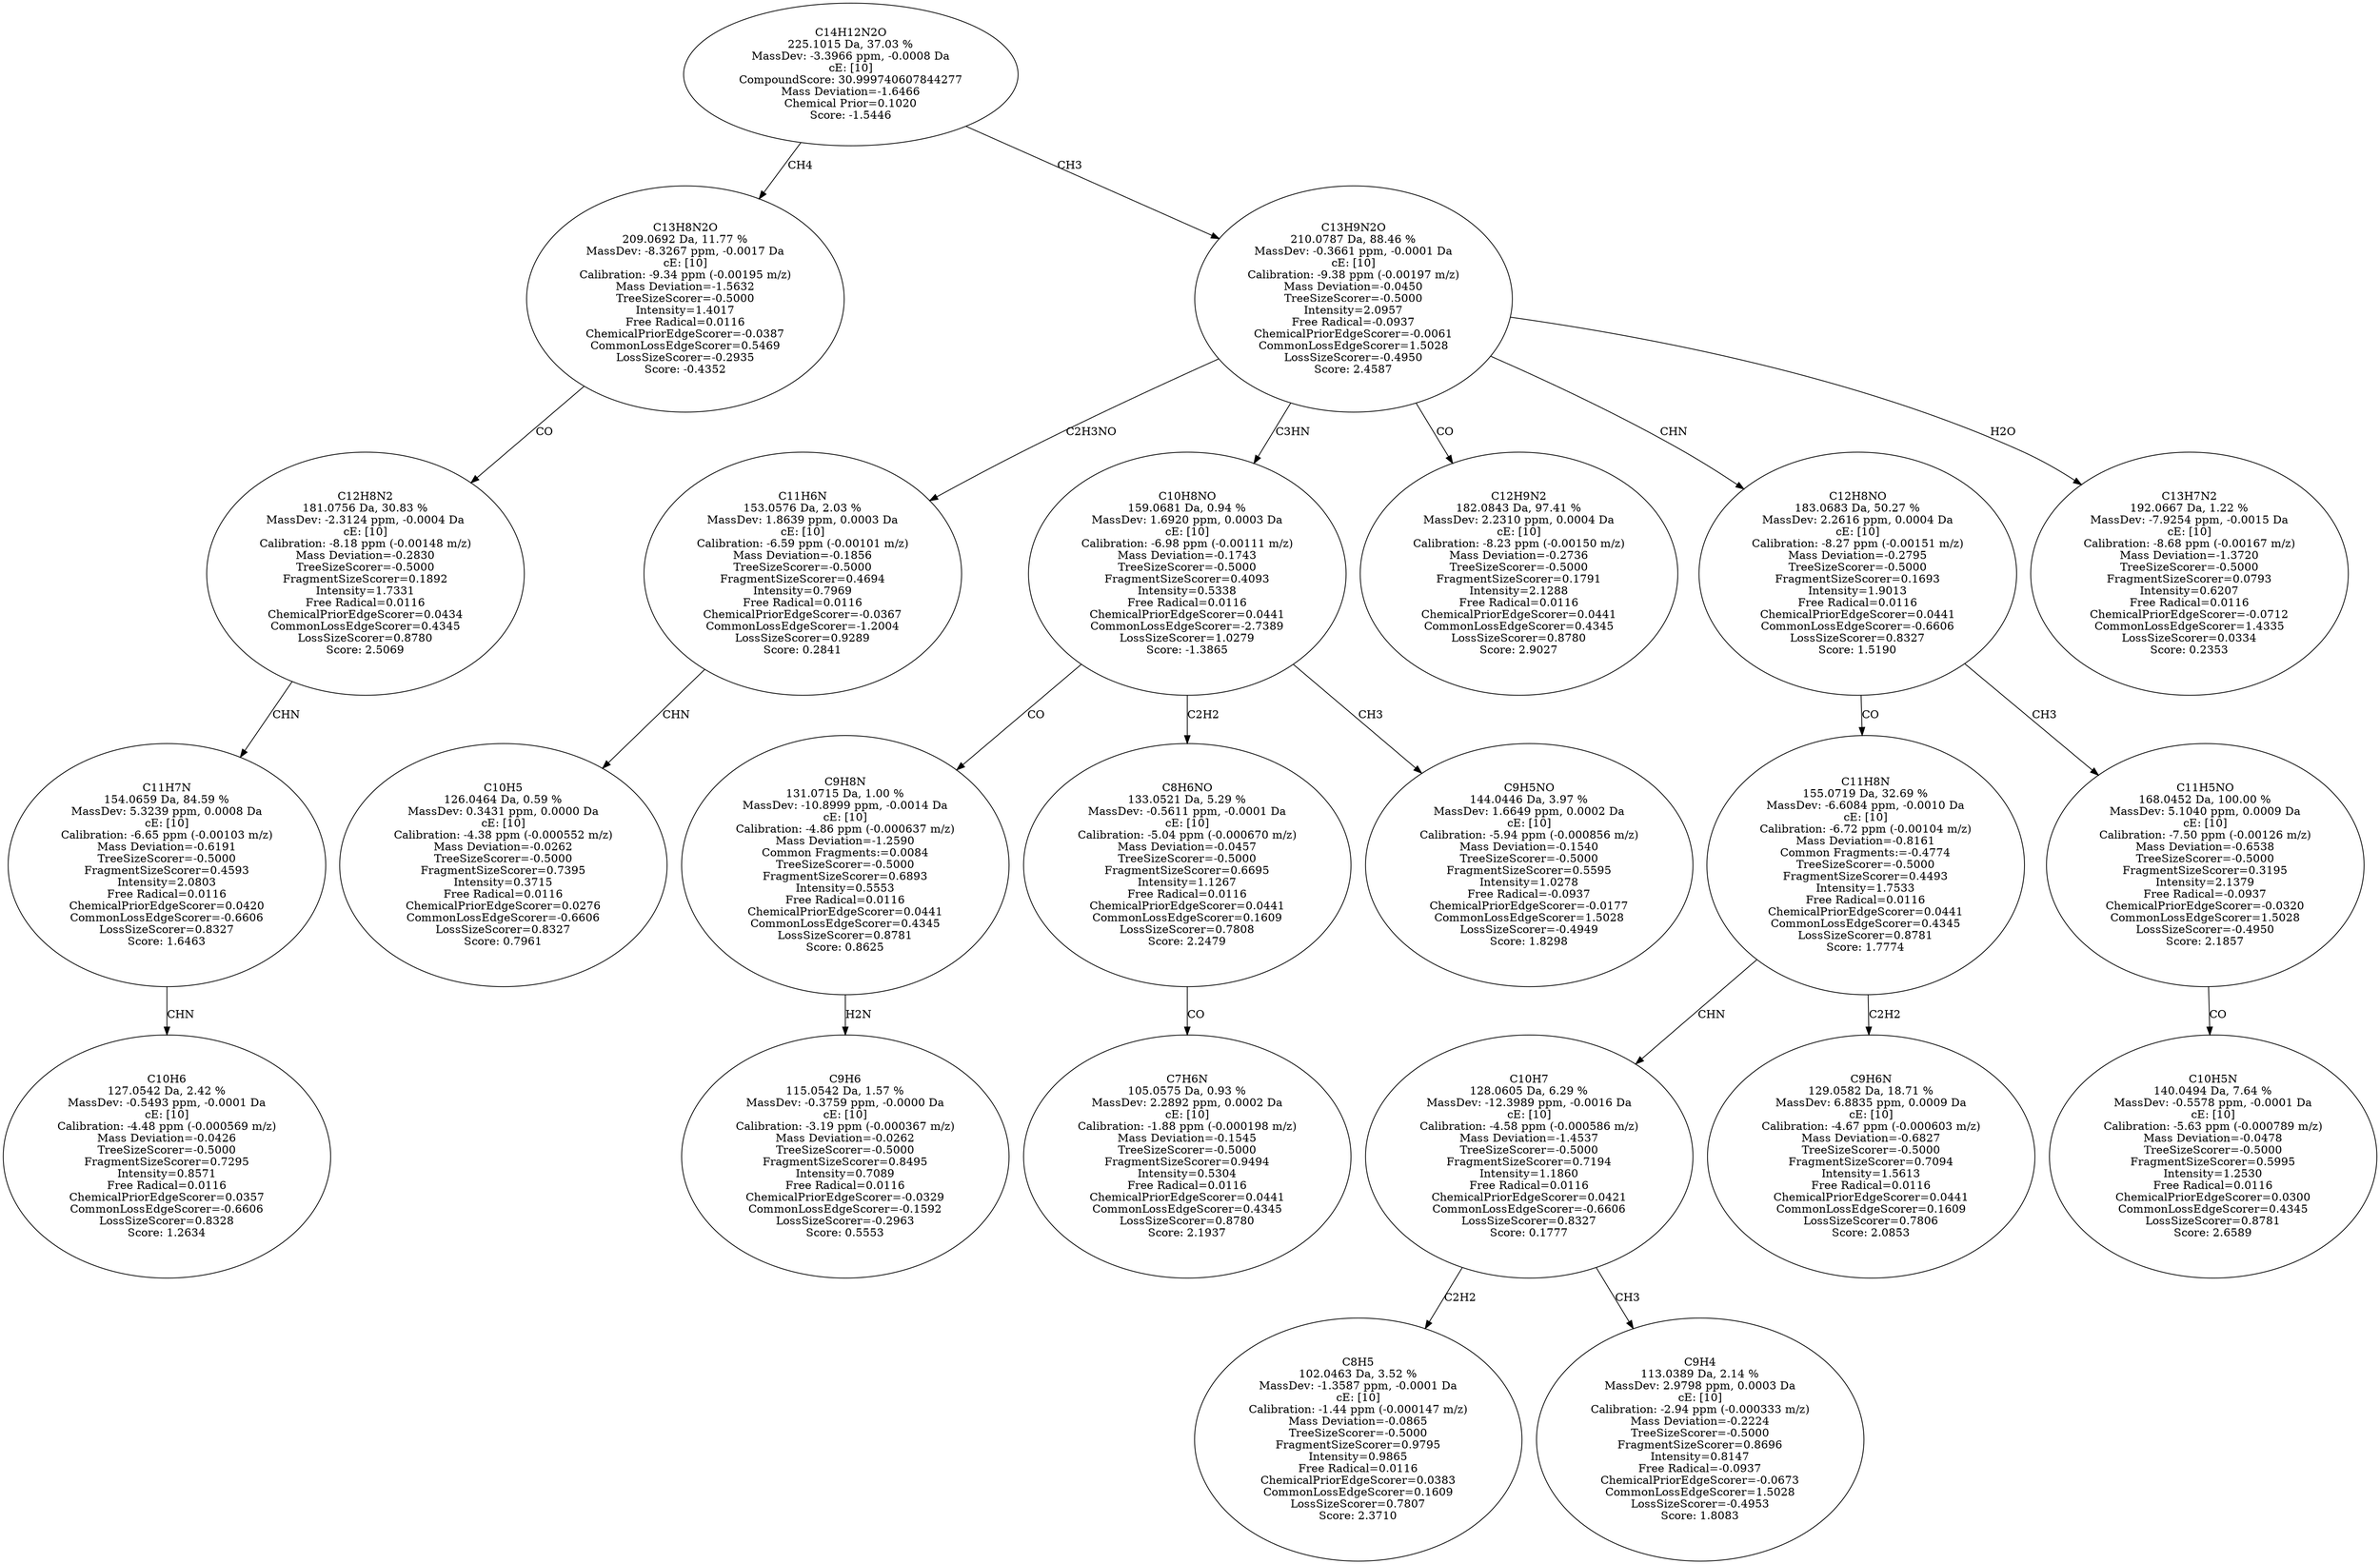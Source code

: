 strict digraph {
v1 [label="C10H6\n127.0542 Da, 2.42 %\nMassDev: -0.5493 ppm, -0.0001 Da\ncE: [10]\nCalibration: -4.48 ppm (-0.000569 m/z)\nMass Deviation=-0.0426\nTreeSizeScorer=-0.5000\nFragmentSizeScorer=0.7295\nIntensity=0.8571\nFree Radical=0.0116\nChemicalPriorEdgeScorer=0.0357\nCommonLossEdgeScorer=-0.6606\nLossSizeScorer=0.8328\nScore: 1.2634"];
v2 [label="C11H7N\n154.0659 Da, 84.59 %\nMassDev: 5.3239 ppm, 0.0008 Da\ncE: [10]\nCalibration: -6.65 ppm (-0.00103 m/z)\nMass Deviation=-0.6191\nTreeSizeScorer=-0.5000\nFragmentSizeScorer=0.4593\nIntensity=2.0803\nFree Radical=0.0116\nChemicalPriorEdgeScorer=0.0420\nCommonLossEdgeScorer=-0.6606\nLossSizeScorer=0.8327\nScore: 1.6463"];
v3 [label="C12H8N2\n181.0756 Da, 30.83 %\nMassDev: -2.3124 ppm, -0.0004 Da\ncE: [10]\nCalibration: -8.18 ppm (-0.00148 m/z)\nMass Deviation=-0.2830\nTreeSizeScorer=-0.5000\nFragmentSizeScorer=0.1892\nIntensity=1.7331\nFree Radical=0.0116\nChemicalPriorEdgeScorer=0.0434\nCommonLossEdgeScorer=0.4345\nLossSizeScorer=0.8780\nScore: 2.5069"];
v4 [label="C13H8N2O\n209.0692 Da, 11.77 %\nMassDev: -8.3267 ppm, -0.0017 Da\ncE: [10]\nCalibration: -9.34 ppm (-0.00195 m/z)\nMass Deviation=-1.5632\nTreeSizeScorer=-0.5000\nIntensity=1.4017\nFree Radical=0.0116\nChemicalPriorEdgeScorer=-0.0387\nCommonLossEdgeScorer=0.5469\nLossSizeScorer=-0.2935\nScore: -0.4352"];
v5 [label="C10H5\n126.0464 Da, 0.59 %\nMassDev: 0.3431 ppm, 0.0000 Da\ncE: [10]\nCalibration: -4.38 ppm (-0.000552 m/z)\nMass Deviation=-0.0262\nTreeSizeScorer=-0.5000\nFragmentSizeScorer=0.7395\nIntensity=0.3715\nFree Radical=0.0116\nChemicalPriorEdgeScorer=0.0276\nCommonLossEdgeScorer=-0.6606\nLossSizeScorer=0.8327\nScore: 0.7961"];
v6 [label="C11H6N\n153.0576 Da, 2.03 %\nMassDev: 1.8639 ppm, 0.0003 Da\ncE: [10]\nCalibration: -6.59 ppm (-0.00101 m/z)\nMass Deviation=-0.1856\nTreeSizeScorer=-0.5000\nFragmentSizeScorer=0.4694\nIntensity=0.7969\nFree Radical=0.0116\nChemicalPriorEdgeScorer=-0.0367\nCommonLossEdgeScorer=-1.2004\nLossSizeScorer=0.9289\nScore: 0.2841"];
v7 [label="C9H6\n115.0542 Da, 1.57 %\nMassDev: -0.3759 ppm, -0.0000 Da\ncE: [10]\nCalibration: -3.19 ppm (-0.000367 m/z)\nMass Deviation=-0.0262\nTreeSizeScorer=-0.5000\nFragmentSizeScorer=0.8495\nIntensity=0.7089\nFree Radical=0.0116\nChemicalPriorEdgeScorer=-0.0329\nCommonLossEdgeScorer=-0.1592\nLossSizeScorer=-0.2963\nScore: 0.5553"];
v8 [label="C9H8N\n131.0715 Da, 1.00 %\nMassDev: -10.8999 ppm, -0.0014 Da\ncE: [10]\nCalibration: -4.86 ppm (-0.000637 m/z)\nMass Deviation=-1.2590\nCommon Fragments:=0.0084\nTreeSizeScorer=-0.5000\nFragmentSizeScorer=0.6893\nIntensity=0.5553\nFree Radical=0.0116\nChemicalPriorEdgeScorer=0.0441\nCommonLossEdgeScorer=0.4345\nLossSizeScorer=0.8781\nScore: 0.8625"];
v9 [label="C7H6N\n105.0575 Da, 0.93 %\nMassDev: 2.2892 ppm, 0.0002 Da\ncE: [10]\nCalibration: -1.88 ppm (-0.000198 m/z)\nMass Deviation=-0.1545\nTreeSizeScorer=-0.5000\nFragmentSizeScorer=0.9494\nIntensity=0.5304\nFree Radical=0.0116\nChemicalPriorEdgeScorer=0.0441\nCommonLossEdgeScorer=0.4345\nLossSizeScorer=0.8780\nScore: 2.1937"];
v10 [label="C8H6NO\n133.0521 Da, 5.29 %\nMassDev: -0.5611 ppm, -0.0001 Da\ncE: [10]\nCalibration: -5.04 ppm (-0.000670 m/z)\nMass Deviation=-0.0457\nTreeSizeScorer=-0.5000\nFragmentSizeScorer=0.6695\nIntensity=1.1267\nFree Radical=0.0116\nChemicalPriorEdgeScorer=0.0441\nCommonLossEdgeScorer=0.1609\nLossSizeScorer=0.7808\nScore: 2.2479"];
v11 [label="C9H5NO\n144.0446 Da, 3.97 %\nMassDev: 1.6649 ppm, 0.0002 Da\ncE: [10]\nCalibration: -5.94 ppm (-0.000856 m/z)\nMass Deviation=-0.1540\nTreeSizeScorer=-0.5000\nFragmentSizeScorer=0.5595\nIntensity=1.0278\nFree Radical=-0.0937\nChemicalPriorEdgeScorer=-0.0177\nCommonLossEdgeScorer=1.5028\nLossSizeScorer=-0.4949\nScore: 1.8298"];
v12 [label="C10H8NO\n159.0681 Da, 0.94 %\nMassDev: 1.6920 ppm, 0.0003 Da\ncE: [10]\nCalibration: -6.98 ppm (-0.00111 m/z)\nMass Deviation=-0.1743\nTreeSizeScorer=-0.5000\nFragmentSizeScorer=0.4093\nIntensity=0.5338\nFree Radical=0.0116\nChemicalPriorEdgeScorer=0.0441\nCommonLossEdgeScorer=-2.7389\nLossSizeScorer=1.0279\nScore: -1.3865"];
v13 [label="C12H9N2\n182.0843 Da, 97.41 %\nMassDev: 2.2310 ppm, 0.0004 Da\ncE: [10]\nCalibration: -8.23 ppm (-0.00150 m/z)\nMass Deviation=-0.2736\nTreeSizeScorer=-0.5000\nFragmentSizeScorer=0.1791\nIntensity=2.1288\nFree Radical=0.0116\nChemicalPriorEdgeScorer=0.0441\nCommonLossEdgeScorer=0.4345\nLossSizeScorer=0.8780\nScore: 2.9027"];
v14 [label="C8H5\n102.0463 Da, 3.52 %\nMassDev: -1.3587 ppm, -0.0001 Da\ncE: [10]\nCalibration: -1.44 ppm (-0.000147 m/z)\nMass Deviation=-0.0865\nTreeSizeScorer=-0.5000\nFragmentSizeScorer=0.9795\nIntensity=0.9865\nFree Radical=0.0116\nChemicalPriorEdgeScorer=0.0383\nCommonLossEdgeScorer=0.1609\nLossSizeScorer=0.7807\nScore: 2.3710"];
v15 [label="C9H4\n113.0389 Da, 2.14 %\nMassDev: 2.9798 ppm, 0.0003 Da\ncE: [10]\nCalibration: -2.94 ppm (-0.000333 m/z)\nMass Deviation=-0.2224\nTreeSizeScorer=-0.5000\nFragmentSizeScorer=0.8696\nIntensity=0.8147\nFree Radical=-0.0937\nChemicalPriorEdgeScorer=-0.0673\nCommonLossEdgeScorer=1.5028\nLossSizeScorer=-0.4953\nScore: 1.8083"];
v16 [label="C10H7\n128.0605 Da, 6.29 %\nMassDev: -12.3989 ppm, -0.0016 Da\ncE: [10]\nCalibration: -4.58 ppm (-0.000586 m/z)\nMass Deviation=-1.4537\nTreeSizeScorer=-0.5000\nFragmentSizeScorer=0.7194\nIntensity=1.1860\nFree Radical=0.0116\nChemicalPriorEdgeScorer=0.0421\nCommonLossEdgeScorer=-0.6606\nLossSizeScorer=0.8327\nScore: 0.1777"];
v17 [label="C9H6N\n129.0582 Da, 18.71 %\nMassDev: 6.8835 ppm, 0.0009 Da\ncE: [10]\nCalibration: -4.67 ppm (-0.000603 m/z)\nMass Deviation=-0.6827\nTreeSizeScorer=-0.5000\nFragmentSizeScorer=0.7094\nIntensity=1.5613\nFree Radical=0.0116\nChemicalPriorEdgeScorer=0.0441\nCommonLossEdgeScorer=0.1609\nLossSizeScorer=0.7806\nScore: 2.0853"];
v18 [label="C11H8N\n155.0719 Da, 32.69 %\nMassDev: -6.6084 ppm, -0.0010 Da\ncE: [10]\nCalibration: -6.72 ppm (-0.00104 m/z)\nMass Deviation=-0.8161\nCommon Fragments:=-0.4774\nTreeSizeScorer=-0.5000\nFragmentSizeScorer=0.4493\nIntensity=1.7533\nFree Radical=0.0116\nChemicalPriorEdgeScorer=0.0441\nCommonLossEdgeScorer=0.4345\nLossSizeScorer=0.8781\nScore: 1.7774"];
v19 [label="C10H5N\n140.0494 Da, 7.64 %\nMassDev: -0.5578 ppm, -0.0001 Da\ncE: [10]\nCalibration: -5.63 ppm (-0.000789 m/z)\nMass Deviation=-0.0478\nTreeSizeScorer=-0.5000\nFragmentSizeScorer=0.5995\nIntensity=1.2530\nFree Radical=0.0116\nChemicalPriorEdgeScorer=0.0300\nCommonLossEdgeScorer=0.4345\nLossSizeScorer=0.8781\nScore: 2.6589"];
v20 [label="C11H5NO\n168.0452 Da, 100.00 %\nMassDev: 5.1040 ppm, 0.0009 Da\ncE: [10]\nCalibration: -7.50 ppm (-0.00126 m/z)\nMass Deviation=-0.6538\nTreeSizeScorer=-0.5000\nFragmentSizeScorer=0.3195\nIntensity=2.1379\nFree Radical=-0.0937\nChemicalPriorEdgeScorer=-0.0320\nCommonLossEdgeScorer=1.5028\nLossSizeScorer=-0.4950\nScore: 2.1857"];
v21 [label="C12H8NO\n183.0683 Da, 50.27 %\nMassDev: 2.2616 ppm, 0.0004 Da\ncE: [10]\nCalibration: -8.27 ppm (-0.00151 m/z)\nMass Deviation=-0.2795\nTreeSizeScorer=-0.5000\nFragmentSizeScorer=0.1693\nIntensity=1.9013\nFree Radical=0.0116\nChemicalPriorEdgeScorer=0.0441\nCommonLossEdgeScorer=-0.6606\nLossSizeScorer=0.8327\nScore: 1.5190"];
v22 [label="C13H7N2\n192.0667 Da, 1.22 %\nMassDev: -7.9254 ppm, -0.0015 Da\ncE: [10]\nCalibration: -8.68 ppm (-0.00167 m/z)\nMass Deviation=-1.3720\nTreeSizeScorer=-0.5000\nFragmentSizeScorer=0.0793\nIntensity=0.6207\nFree Radical=0.0116\nChemicalPriorEdgeScorer=-0.0712\nCommonLossEdgeScorer=1.4335\nLossSizeScorer=0.0334\nScore: 0.2353"];
v23 [label="C13H9N2O\n210.0787 Da, 88.46 %\nMassDev: -0.3661 ppm, -0.0001 Da\ncE: [10]\nCalibration: -9.38 ppm (-0.00197 m/z)\nMass Deviation=-0.0450\nTreeSizeScorer=-0.5000\nIntensity=2.0957\nFree Radical=-0.0937\nChemicalPriorEdgeScorer=-0.0061\nCommonLossEdgeScorer=1.5028\nLossSizeScorer=-0.4950\nScore: 2.4587"];
v24 [label="C14H12N2O\n225.1015 Da, 37.03 %\nMassDev: -3.3966 ppm, -0.0008 Da\ncE: [10]\nCompoundScore: 30.999740607844277\nMass Deviation=-1.6466\nChemical Prior=0.1020\nScore: -1.5446"];
v2 -> v1 [label="CHN"];
v3 -> v2 [label="CHN"];
v4 -> v3 [label="CO"];
v24 -> v4 [label="CH4"];
v6 -> v5 [label="CHN"];
v23 -> v6 [label="C2H3NO"];
v8 -> v7 [label="H2N"];
v12 -> v8 [label="CO"];
v10 -> v9 [label="CO"];
v12 -> v10 [label="C2H2"];
v12 -> v11 [label="CH3"];
v23 -> v12 [label="C3HN"];
v23 -> v13 [label="CO"];
v16 -> v14 [label="C2H2"];
v16 -> v15 [label="CH3"];
v18 -> v16 [label="CHN"];
v18 -> v17 [label="C2H2"];
v21 -> v18 [label="CO"];
v20 -> v19 [label="CO"];
v21 -> v20 [label="CH3"];
v23 -> v21 [label="CHN"];
v23 -> v22 [label="H2O"];
v24 -> v23 [label="CH3"];
}